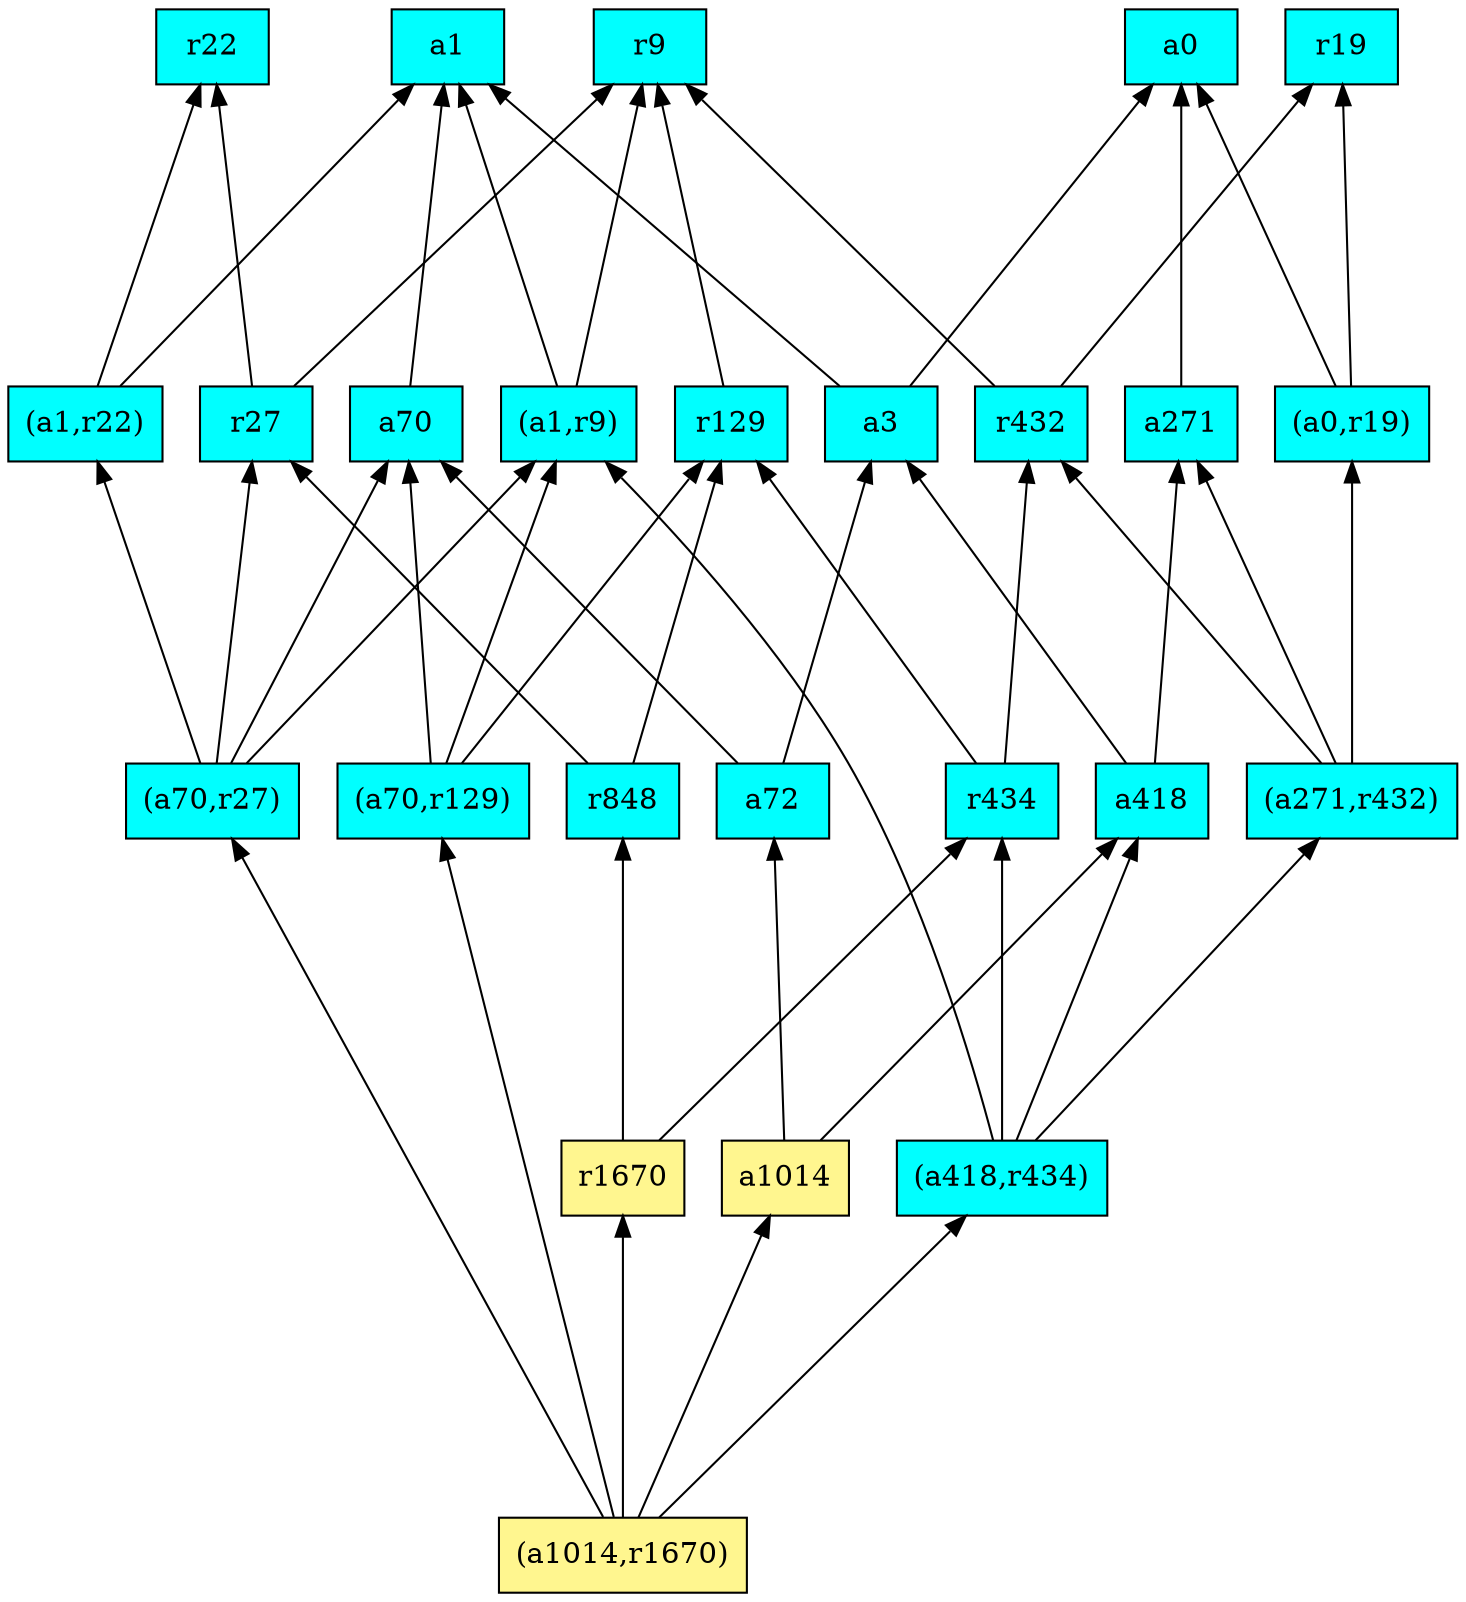 digraph G {
rankdir=BT;ranksep="2.0";
"(a1,r9)" [shape=record,fillcolor=cyan,style=filled,label="{(a1,r9)}"];
"r129" [shape=record,fillcolor=cyan,style=filled,label="{r129}"];
"(a418,r434)" [shape=record,fillcolor=cyan,style=filled,label="{(a418,r434)}"];
"r22" [shape=record,fillcolor=cyan,style=filled,label="{r22}"];
"r27" [shape=record,fillcolor=cyan,style=filled,label="{r27}"];
"a3" [shape=record,fillcolor=cyan,style=filled,label="{a3}"];
"(a70,r129)" [shape=record,fillcolor=cyan,style=filled,label="{(a70,r129)}"];
"r432" [shape=record,fillcolor=cyan,style=filled,label="{r432}"];
"(a1,r22)" [shape=record,fillcolor=cyan,style=filled,label="{(a1,r22)}"];
"a1014" [shape=record,fillcolor=khaki1,style=filled,label="{a1014}"];
"r9" [shape=record,fillcolor=cyan,style=filled,label="{r9}"];
"a72" [shape=record,fillcolor=cyan,style=filled,label="{a72}"];
"(a1014,r1670)" [shape=record,fillcolor=khaki1,style=filled,label="{(a1014,r1670)}"];
"a1" [shape=record,fillcolor=cyan,style=filled,label="{a1}"];
"a271" [shape=record,fillcolor=cyan,style=filled,label="{a271}"];
"r434" [shape=record,fillcolor=cyan,style=filled,label="{r434}"];
"(a0,r19)" [shape=record,fillcolor=cyan,style=filled,label="{(a0,r19)}"];
"(a70,r27)" [shape=record,fillcolor=cyan,style=filled,label="{(a70,r27)}"];
"a70" [shape=record,fillcolor=cyan,style=filled,label="{a70}"];
"r19" [shape=record,fillcolor=cyan,style=filled,label="{r19}"];
"(a271,r432)" [shape=record,fillcolor=cyan,style=filled,label="{(a271,r432)}"];
"r848" [shape=record,fillcolor=cyan,style=filled,label="{r848}"];
"a0" [shape=record,fillcolor=cyan,style=filled,label="{a0}"];
"a418" [shape=record,fillcolor=cyan,style=filled,label="{a418}"];
"r1670" [shape=record,fillcolor=khaki1,style=filled,label="{r1670}"];
"(a1,r9)" -> "r9"
"(a1,r9)" -> "a1"
"r129" -> "r9"
"(a418,r434)" -> "(a1,r9)"
"(a418,r434)" -> "r434"
"(a418,r434)" -> "(a271,r432)"
"(a418,r434)" -> "a418"
"r27" -> "r9"
"r27" -> "r22"
"a3" -> "a1"
"a3" -> "a0"
"(a70,r129)" -> "(a1,r9)"
"(a70,r129)" -> "r129"
"(a70,r129)" -> "a70"
"r432" -> "r9"
"r432" -> "r19"
"(a1,r22)" -> "a1"
"(a1,r22)" -> "r22"
"a1014" -> "a72"
"a1014" -> "a418"
"a72" -> "a3"
"a72" -> "a70"
"(a1014,r1670)" -> "(a418,r434)"
"(a1014,r1670)" -> "(a70,r27)"
"(a1014,r1670)" -> "(a70,r129)"
"(a1014,r1670)" -> "a1014"
"(a1014,r1670)" -> "r1670"
"a271" -> "a0"
"r434" -> "r129"
"r434" -> "r432"
"(a0,r19)" -> "a0"
"(a0,r19)" -> "r19"
"(a70,r27)" -> "(a1,r9)"
"(a70,r27)" -> "(a1,r22)"
"(a70,r27)" -> "r27"
"(a70,r27)" -> "a70"
"a70" -> "a1"
"(a271,r432)" -> "a271"
"(a271,r432)" -> "(a0,r19)"
"(a271,r432)" -> "r432"
"r848" -> "r129"
"r848" -> "r27"
"a418" -> "a271"
"a418" -> "a3"
"r1670" -> "r434"
"r1670" -> "r848"
}